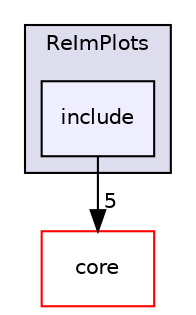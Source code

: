 digraph "/Users/matt/Scratch/lhcb/CombinationCode/gammacombo/ReImPlots/include" {
  compound=true
  node [ fontsize="10", fontname="Helvetica"];
  edge [ labelfontsize="10", labelfontname="Helvetica"];
  subgraph clusterdir_01c72b399cf40d9b5c97253726061a5b {
    graph [ bgcolor="#ddddee", pencolor="black", label="ReImPlots" fontname="Helvetica", fontsize="10", URL="dir_01c72b399cf40d9b5c97253726061a5b.html"]
  dir_41839532678173a731707aff97603f14 [shape=box, label="include", style="filled", fillcolor="#eeeeff", pencolor="black", URL="dir_41839532678173a731707aff97603f14.html"];
  }
  dir_4270bfced15e0e73154b13468c7c9ad9 [shape=box label="core" fillcolor="white" style="filled" color="red" URL="dir_4270bfced15e0e73154b13468c7c9ad9.html"];
  dir_41839532678173a731707aff97603f14->dir_4270bfced15e0e73154b13468c7c9ad9 [headlabel="5", labeldistance=1.5 headhref="dir_000004_000000.html"];
}
